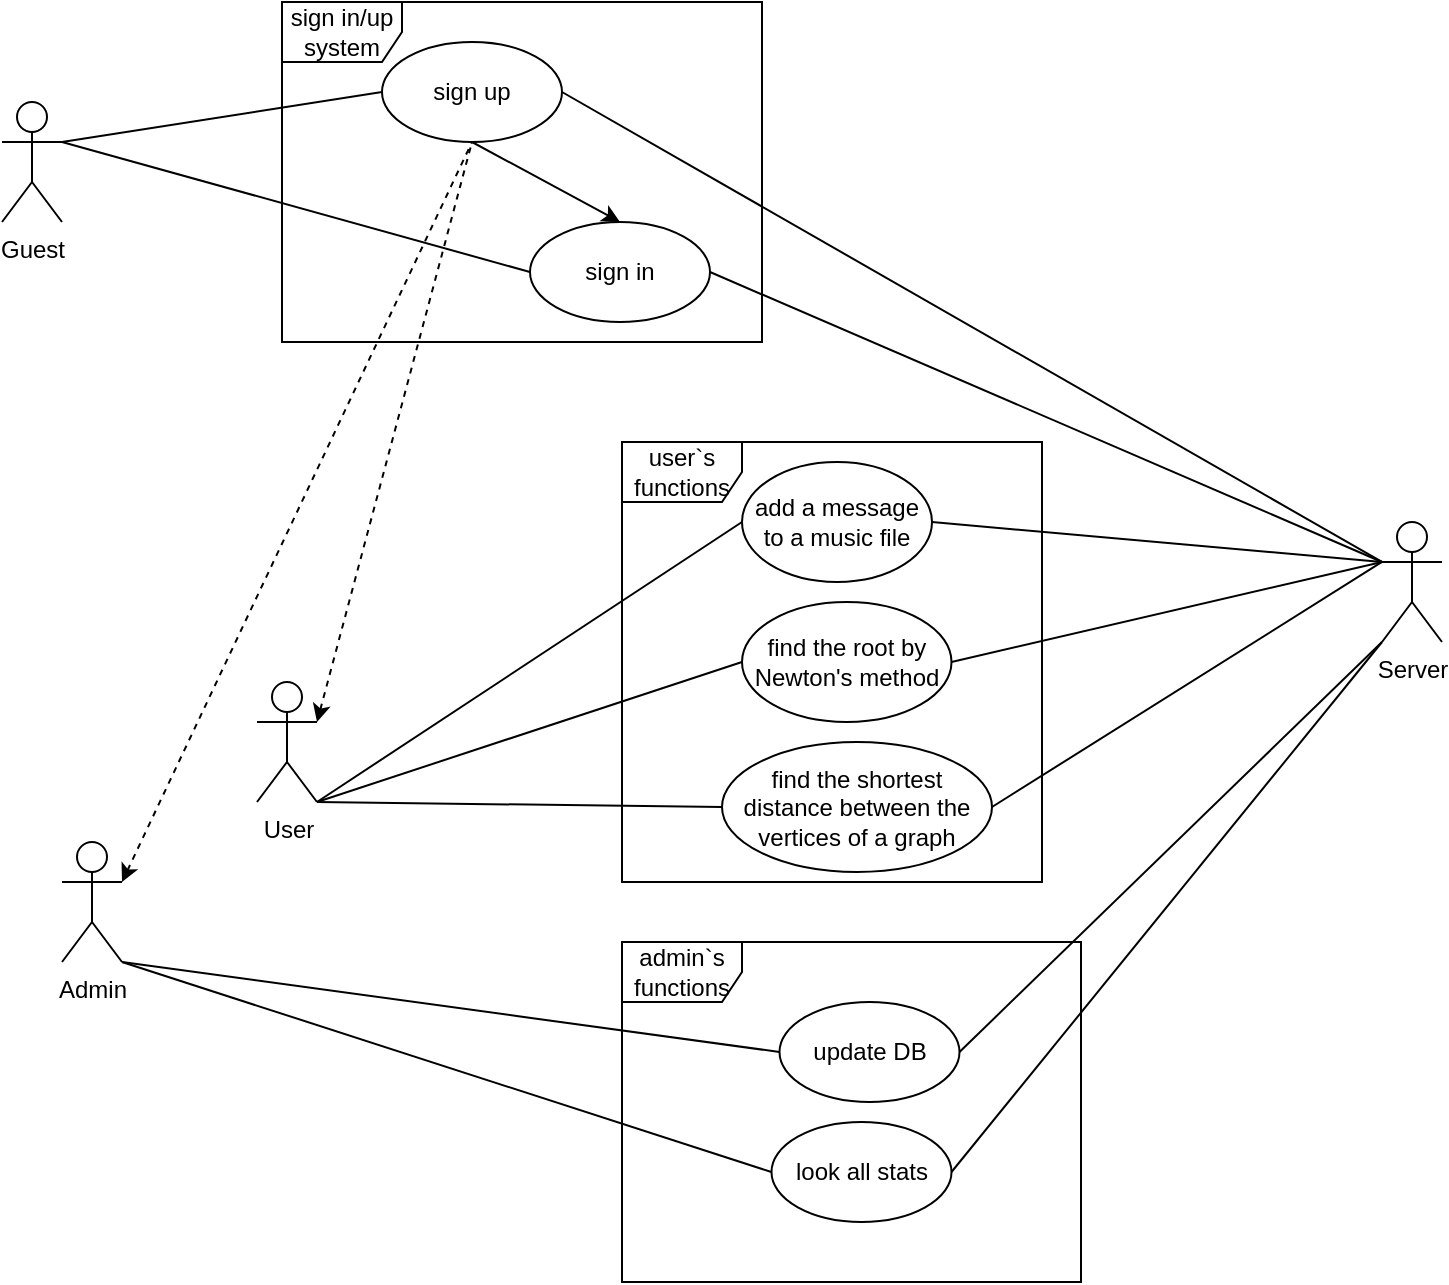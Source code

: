 <mxfile version="23.1.7" type="github">
  <diagram name="Страница — 1" id="Y_MSueDvMAxtepzq8LtV">
    <mxGraphModel dx="1113" dy="639" grid="1" gridSize="10" guides="1" tooltips="1" connect="1" arrows="1" fold="1" page="1" pageScale="1" pageWidth="827" pageHeight="1169" math="0" shadow="0">
      <root>
        <mxCell id="0" />
        <mxCell id="1" parent="0" />
        <mxCell id="NAd22-JIo6woVSlLRPpV-1" value="Guest" style="shape=umlActor;verticalLabelPosition=bottom;verticalAlign=top;html=1;outlineConnect=0;" parent="1" vertex="1">
          <mxGeometry x="60" y="130" width="30" height="60" as="geometry" />
        </mxCell>
        <mxCell id="NAd22-JIo6woVSlLRPpV-2" value="User" style="shape=umlActor;verticalLabelPosition=bottom;verticalAlign=top;html=1;outlineConnect=0;" parent="1" vertex="1">
          <mxGeometry x="187.5" y="420" width="30" height="60" as="geometry" />
        </mxCell>
        <mxCell id="NAd22-JIo6woVSlLRPpV-3" value="Admin" style="shape=umlActor;verticalLabelPosition=bottom;verticalAlign=top;html=1;outlineConnect=0;" parent="1" vertex="1">
          <mxGeometry x="90" y="500" width="30" height="60" as="geometry" />
        </mxCell>
        <mxCell id="NAd22-JIo6woVSlLRPpV-7" value="sign in" style="ellipse;whiteSpace=wrap;html=1;" parent="1" vertex="1">
          <mxGeometry x="324" y="190" width="90" height="50" as="geometry" />
        </mxCell>
        <mxCell id="NAd22-JIo6woVSlLRPpV-8" value="sign up" style="ellipse;whiteSpace=wrap;html=1;" parent="1" vertex="1">
          <mxGeometry x="250" y="100" width="90" height="50" as="geometry" />
        </mxCell>
        <mxCell id="NAd22-JIo6woVSlLRPpV-9" value="Server" style="shape=umlActor;verticalLabelPosition=bottom;verticalAlign=top;html=1;outlineConnect=0;" parent="1" vertex="1">
          <mxGeometry x="750" y="340" width="30" height="60" as="geometry" />
        </mxCell>
        <mxCell id="NAd22-JIo6woVSlLRPpV-10" value="" style="endArrow=none;html=1;rounded=0;exitX=1;exitY=0.333;exitDx=0;exitDy=0;exitPerimeter=0;entryX=0;entryY=0.5;entryDx=0;entryDy=0;" parent="1" source="NAd22-JIo6woVSlLRPpV-1" target="NAd22-JIo6woVSlLRPpV-8" edge="1">
          <mxGeometry width="50" height="50" relative="1" as="geometry">
            <mxPoint x="300" y="140" as="sourcePoint" />
            <mxPoint x="350" y="90" as="targetPoint" />
          </mxGeometry>
        </mxCell>
        <mxCell id="NAd22-JIo6woVSlLRPpV-11" value="" style="endArrow=none;html=1;rounded=0;exitX=1;exitY=0.333;exitDx=0;exitDy=0;exitPerimeter=0;entryX=0;entryY=0.5;entryDx=0;entryDy=0;" parent="1" source="NAd22-JIo6woVSlLRPpV-1" target="NAd22-JIo6woVSlLRPpV-7" edge="1">
          <mxGeometry width="50" height="50" relative="1" as="geometry">
            <mxPoint x="260" y="190" as="sourcePoint" />
            <mxPoint x="400" y="145" as="targetPoint" />
          </mxGeometry>
        </mxCell>
        <mxCell id="NAd22-JIo6woVSlLRPpV-12" value="" style="endArrow=none;html=1;rounded=0;exitX=1;exitY=0.5;exitDx=0;exitDy=0;entryX=0;entryY=0.333;entryDx=0;entryDy=0;entryPerimeter=0;" parent="1" source="NAd22-JIo6woVSlLRPpV-8" target="NAd22-JIo6woVSlLRPpV-9" edge="1">
          <mxGeometry width="50" height="50" relative="1" as="geometry">
            <mxPoint x="500" y="115" as="sourcePoint" />
            <mxPoint x="640" y="70" as="targetPoint" />
          </mxGeometry>
        </mxCell>
        <mxCell id="NAd22-JIo6woVSlLRPpV-13" value="" style="endArrow=none;html=1;rounded=0;exitX=1;exitY=0.5;exitDx=0;exitDy=0;entryX=0;entryY=0.333;entryDx=0;entryDy=0;entryPerimeter=0;" parent="1" source="NAd22-JIo6woVSlLRPpV-7" target="NAd22-JIo6woVSlLRPpV-9" edge="1">
          <mxGeometry width="50" height="50" relative="1" as="geometry">
            <mxPoint x="290" y="180" as="sourcePoint" />
            <mxPoint x="430" y="135" as="targetPoint" />
          </mxGeometry>
        </mxCell>
        <mxCell id="NAd22-JIo6woVSlLRPpV-16" value="" style="endArrow=none;html=1;rounded=0;entryX=0.5;entryY=1;entryDx=0;entryDy=0;exitX=0.5;exitY=0;exitDx=0;exitDy=0;startArrow=classic;startFill=1;" parent="1" source="NAd22-JIo6woVSlLRPpV-7" target="NAd22-JIo6woVSlLRPpV-8" edge="1">
          <mxGeometry width="50" height="50" relative="1" as="geometry">
            <mxPoint x="209" y="210" as="sourcePoint" />
            <mxPoint x="259" y="160" as="targetPoint" />
          </mxGeometry>
        </mxCell>
        <mxCell id="NAd22-JIo6woVSlLRPpV-18" value="add a message to a music file" style="ellipse;whiteSpace=wrap;html=1;" parent="1" vertex="1">
          <mxGeometry x="430" y="310" width="95" height="60" as="geometry" />
        </mxCell>
        <mxCell id="NAd22-JIo6woVSlLRPpV-19" value="find the shortest distance between the vertices of a graph" style="ellipse;whiteSpace=wrap;html=1;" parent="1" vertex="1">
          <mxGeometry x="420" y="450" width="135" height="65" as="geometry" />
        </mxCell>
        <mxCell id="NAd22-JIo6woVSlLRPpV-20" value="" style="endArrow=none;html=1;rounded=0;exitX=1;exitY=1;exitDx=0;exitDy=0;exitPerimeter=0;entryX=0;entryY=0.5;entryDx=0;entryDy=0;" parent="1" source="NAd22-JIo6woVSlLRPpV-2" target="NAd22-JIo6woVSlLRPpV-18" edge="1">
          <mxGeometry width="50" height="50" relative="1" as="geometry">
            <mxPoint x="160" y="315" as="sourcePoint" />
            <mxPoint x="210" y="265" as="targetPoint" />
          </mxGeometry>
        </mxCell>
        <mxCell id="NAd22-JIo6woVSlLRPpV-21" value="" style="endArrow=none;html=1;rounded=0;exitX=1;exitY=1;exitDx=0;exitDy=0;exitPerimeter=0;entryX=0;entryY=0.5;entryDx=0;entryDy=0;" parent="1" source="NAd22-JIo6woVSlLRPpV-2" target="NAd22-JIo6woVSlLRPpV-19" edge="1">
          <mxGeometry width="50" height="50" relative="1" as="geometry">
            <mxPoint x="170" y="345" as="sourcePoint" />
            <mxPoint x="220" y="295" as="targetPoint" />
          </mxGeometry>
        </mxCell>
        <mxCell id="NAd22-JIo6woVSlLRPpV-24" value="" style="endArrow=none;html=1;rounded=0;entryX=1;entryY=0.5;entryDx=0;entryDy=0;exitX=0;exitY=0.333;exitDx=0;exitDy=0;exitPerimeter=0;" parent="1" source="NAd22-JIo6woVSlLRPpV-9" target="NAd22-JIo6woVSlLRPpV-18" edge="1">
          <mxGeometry width="50" height="50" relative="1" as="geometry">
            <mxPoint x="420" y="420" as="sourcePoint" />
            <mxPoint x="470" y="370" as="targetPoint" />
          </mxGeometry>
        </mxCell>
        <mxCell id="NAd22-JIo6woVSlLRPpV-26" value="" style="endArrow=none;html=1;rounded=0;entryX=1;entryY=0.5;entryDx=0;entryDy=0;exitX=0;exitY=0.333;exitDx=0;exitDy=0;exitPerimeter=0;" parent="1" source="NAd22-JIo6woVSlLRPpV-9" target="NAd22-JIo6woVSlLRPpV-19" edge="1">
          <mxGeometry width="50" height="50" relative="1" as="geometry">
            <mxPoint x="700" y="340" as="sourcePoint" />
            <mxPoint x="540" y="485" as="targetPoint" />
          </mxGeometry>
        </mxCell>
        <mxCell id="NAd22-JIo6woVSlLRPpV-27" value="update DB" style="ellipse;whiteSpace=wrap;html=1;" parent="1" vertex="1">
          <mxGeometry x="448.75" y="580" width="90" height="50" as="geometry" />
        </mxCell>
        <mxCell id="NAd22-JIo6woVSlLRPpV-30" value="" style="endArrow=none;html=1;rounded=0;exitX=1;exitY=1;exitDx=0;exitDy=0;exitPerimeter=0;entryX=0;entryY=0.5;entryDx=0;entryDy=0;" parent="1" source="NAd22-JIo6woVSlLRPpV-3" target="NAd22-JIo6woVSlLRPpV-27" edge="1">
          <mxGeometry width="50" height="50" relative="1" as="geometry">
            <mxPoint x="294.75" y="710" as="sourcePoint" />
            <mxPoint x="344.75" y="660" as="targetPoint" />
          </mxGeometry>
        </mxCell>
        <mxCell id="NAd22-JIo6woVSlLRPpV-32" value="" style="endArrow=none;html=1;rounded=0;entryX=1;entryY=0.5;entryDx=0;entryDy=0;exitX=0;exitY=1;exitDx=0;exitDy=0;exitPerimeter=0;" parent="1" source="NAd22-JIo6woVSlLRPpV-9" target="NAd22-JIo6woVSlLRPpV-27" edge="1">
          <mxGeometry width="50" height="50" relative="1" as="geometry">
            <mxPoint x="720" y="330" as="sourcePoint" />
            <mxPoint x="730" y="550" as="targetPoint" />
          </mxGeometry>
        </mxCell>
        <mxCell id="NAd22-JIo6woVSlLRPpV-33" value="look all stats" style="ellipse;whiteSpace=wrap;html=1;" parent="1" vertex="1">
          <mxGeometry x="444.75" y="640" width="90" height="50" as="geometry" />
        </mxCell>
        <mxCell id="NAd22-JIo6woVSlLRPpV-34" value="" style="endArrow=none;html=1;rounded=0;exitX=1;exitY=1;exitDx=0;exitDy=0;exitPerimeter=0;entryX=0;entryY=0.5;entryDx=0;entryDy=0;startArrow=none;startFill=0;endFill=0;" parent="1" source="NAd22-JIo6woVSlLRPpV-3" target="NAd22-JIo6woVSlLRPpV-33" edge="1">
          <mxGeometry width="50" height="50" relative="1" as="geometry">
            <mxPoint x="294.75" y="640" as="sourcePoint" />
            <mxPoint x="394.75" y="635" as="targetPoint" />
          </mxGeometry>
        </mxCell>
        <mxCell id="NAd22-JIo6woVSlLRPpV-36" value="" style="endArrow=none;html=1;rounded=0;exitX=1;exitY=0.5;exitDx=0;exitDy=0;entryX=0;entryY=1;entryDx=0;entryDy=0;entryPerimeter=0;startArrow=none;startFill=0;" parent="1" source="NAd22-JIo6woVSlLRPpV-33" target="NAd22-JIo6woVSlLRPpV-9" edge="1">
          <mxGeometry width="50" height="50" relative="1" as="geometry">
            <mxPoint x="570" y="690" as="sourcePoint" />
            <mxPoint x="735.25" y="365" as="targetPoint" />
          </mxGeometry>
        </mxCell>
        <mxCell id="xoTfcCaX8LSDZ_gg_ZAu-1" value="sign in/up system" style="shape=umlFrame;whiteSpace=wrap;html=1;pointerEvents=0;" parent="1" vertex="1">
          <mxGeometry x="200" y="80" width="240" height="170" as="geometry" />
        </mxCell>
        <mxCell id="xoTfcCaX8LSDZ_gg_ZAu-3" value="user`s functions" style="shape=umlFrame;whiteSpace=wrap;html=1;pointerEvents=0;" parent="1" vertex="1">
          <mxGeometry x="370" y="300" width="210" height="220" as="geometry" />
        </mxCell>
        <mxCell id="xoTfcCaX8LSDZ_gg_ZAu-5" value="admin`s functions" style="shape=umlFrame;whiteSpace=wrap;html=1;pointerEvents=0;" parent="1" vertex="1">
          <mxGeometry x="370" y="550" width="229.5" height="170" as="geometry" />
        </mxCell>
        <mxCell id="xoTfcCaX8LSDZ_gg_ZAu-6" value="find the root by Newton&#39;s method" style="ellipse;whiteSpace=wrap;html=1;" parent="1" vertex="1">
          <mxGeometry x="430" y="380" width="104.75" height="60" as="geometry" />
        </mxCell>
        <mxCell id="xoTfcCaX8LSDZ_gg_ZAu-7" value="" style="endArrow=none;html=1;rounded=0;entryX=1;entryY=1;entryDx=0;entryDy=0;entryPerimeter=0;exitX=0;exitY=0.5;exitDx=0;exitDy=0;" parent="1" source="xoTfcCaX8LSDZ_gg_ZAu-6" target="NAd22-JIo6woVSlLRPpV-2" edge="1">
          <mxGeometry width="50" height="50" relative="1" as="geometry">
            <mxPoint x="224.75" y="480" as="sourcePoint" />
            <mxPoint x="274.75" y="430" as="targetPoint" />
          </mxGeometry>
        </mxCell>
        <mxCell id="xoTfcCaX8LSDZ_gg_ZAu-8" value="" style="endArrow=none;html=1;rounded=0;entryX=1;entryY=0.5;entryDx=0;entryDy=0;exitX=0;exitY=0.333;exitDx=0;exitDy=0;exitPerimeter=0;" parent="1" source="NAd22-JIo6woVSlLRPpV-9" target="xoTfcCaX8LSDZ_gg_ZAu-6" edge="1">
          <mxGeometry width="50" height="50" relative="1" as="geometry">
            <mxPoint x="867" y="480" as="sourcePoint" />
            <mxPoint x="642" y="445" as="targetPoint" />
          </mxGeometry>
        </mxCell>
        <mxCell id="xoTfcCaX8LSDZ_gg_ZAu-12" value="" style="endArrow=none;dashed=1;html=1;rounded=0;entryX=0.5;entryY=1;entryDx=0;entryDy=0;exitX=1;exitY=0.333;exitDx=0;exitDy=0;exitPerimeter=0;startArrow=classic;startFill=1;" parent="1" source="NAd22-JIo6woVSlLRPpV-3" target="NAd22-JIo6woVSlLRPpV-8" edge="1">
          <mxGeometry width="50" height="50" relative="1" as="geometry">
            <mxPoint x="170" y="420" as="sourcePoint" />
            <mxPoint x="220" y="370" as="targetPoint" />
          </mxGeometry>
        </mxCell>
        <mxCell id="xoTfcCaX8LSDZ_gg_ZAu-14" value="" style="endArrow=none;dashed=1;html=1;rounded=0;entryX=0.5;entryY=1;entryDx=0;entryDy=0;exitX=1;exitY=0.333;exitDx=0;exitDy=0;exitPerimeter=0;startArrow=classic;startFill=1;" parent="1" source="NAd22-JIo6woVSlLRPpV-2" target="NAd22-JIo6woVSlLRPpV-8" edge="1">
          <mxGeometry width="50" height="50" relative="1" as="geometry">
            <mxPoint x="130" y="585" as="sourcePoint" />
            <mxPoint x="375" y="140" as="targetPoint" />
          </mxGeometry>
        </mxCell>
      </root>
    </mxGraphModel>
  </diagram>
</mxfile>
